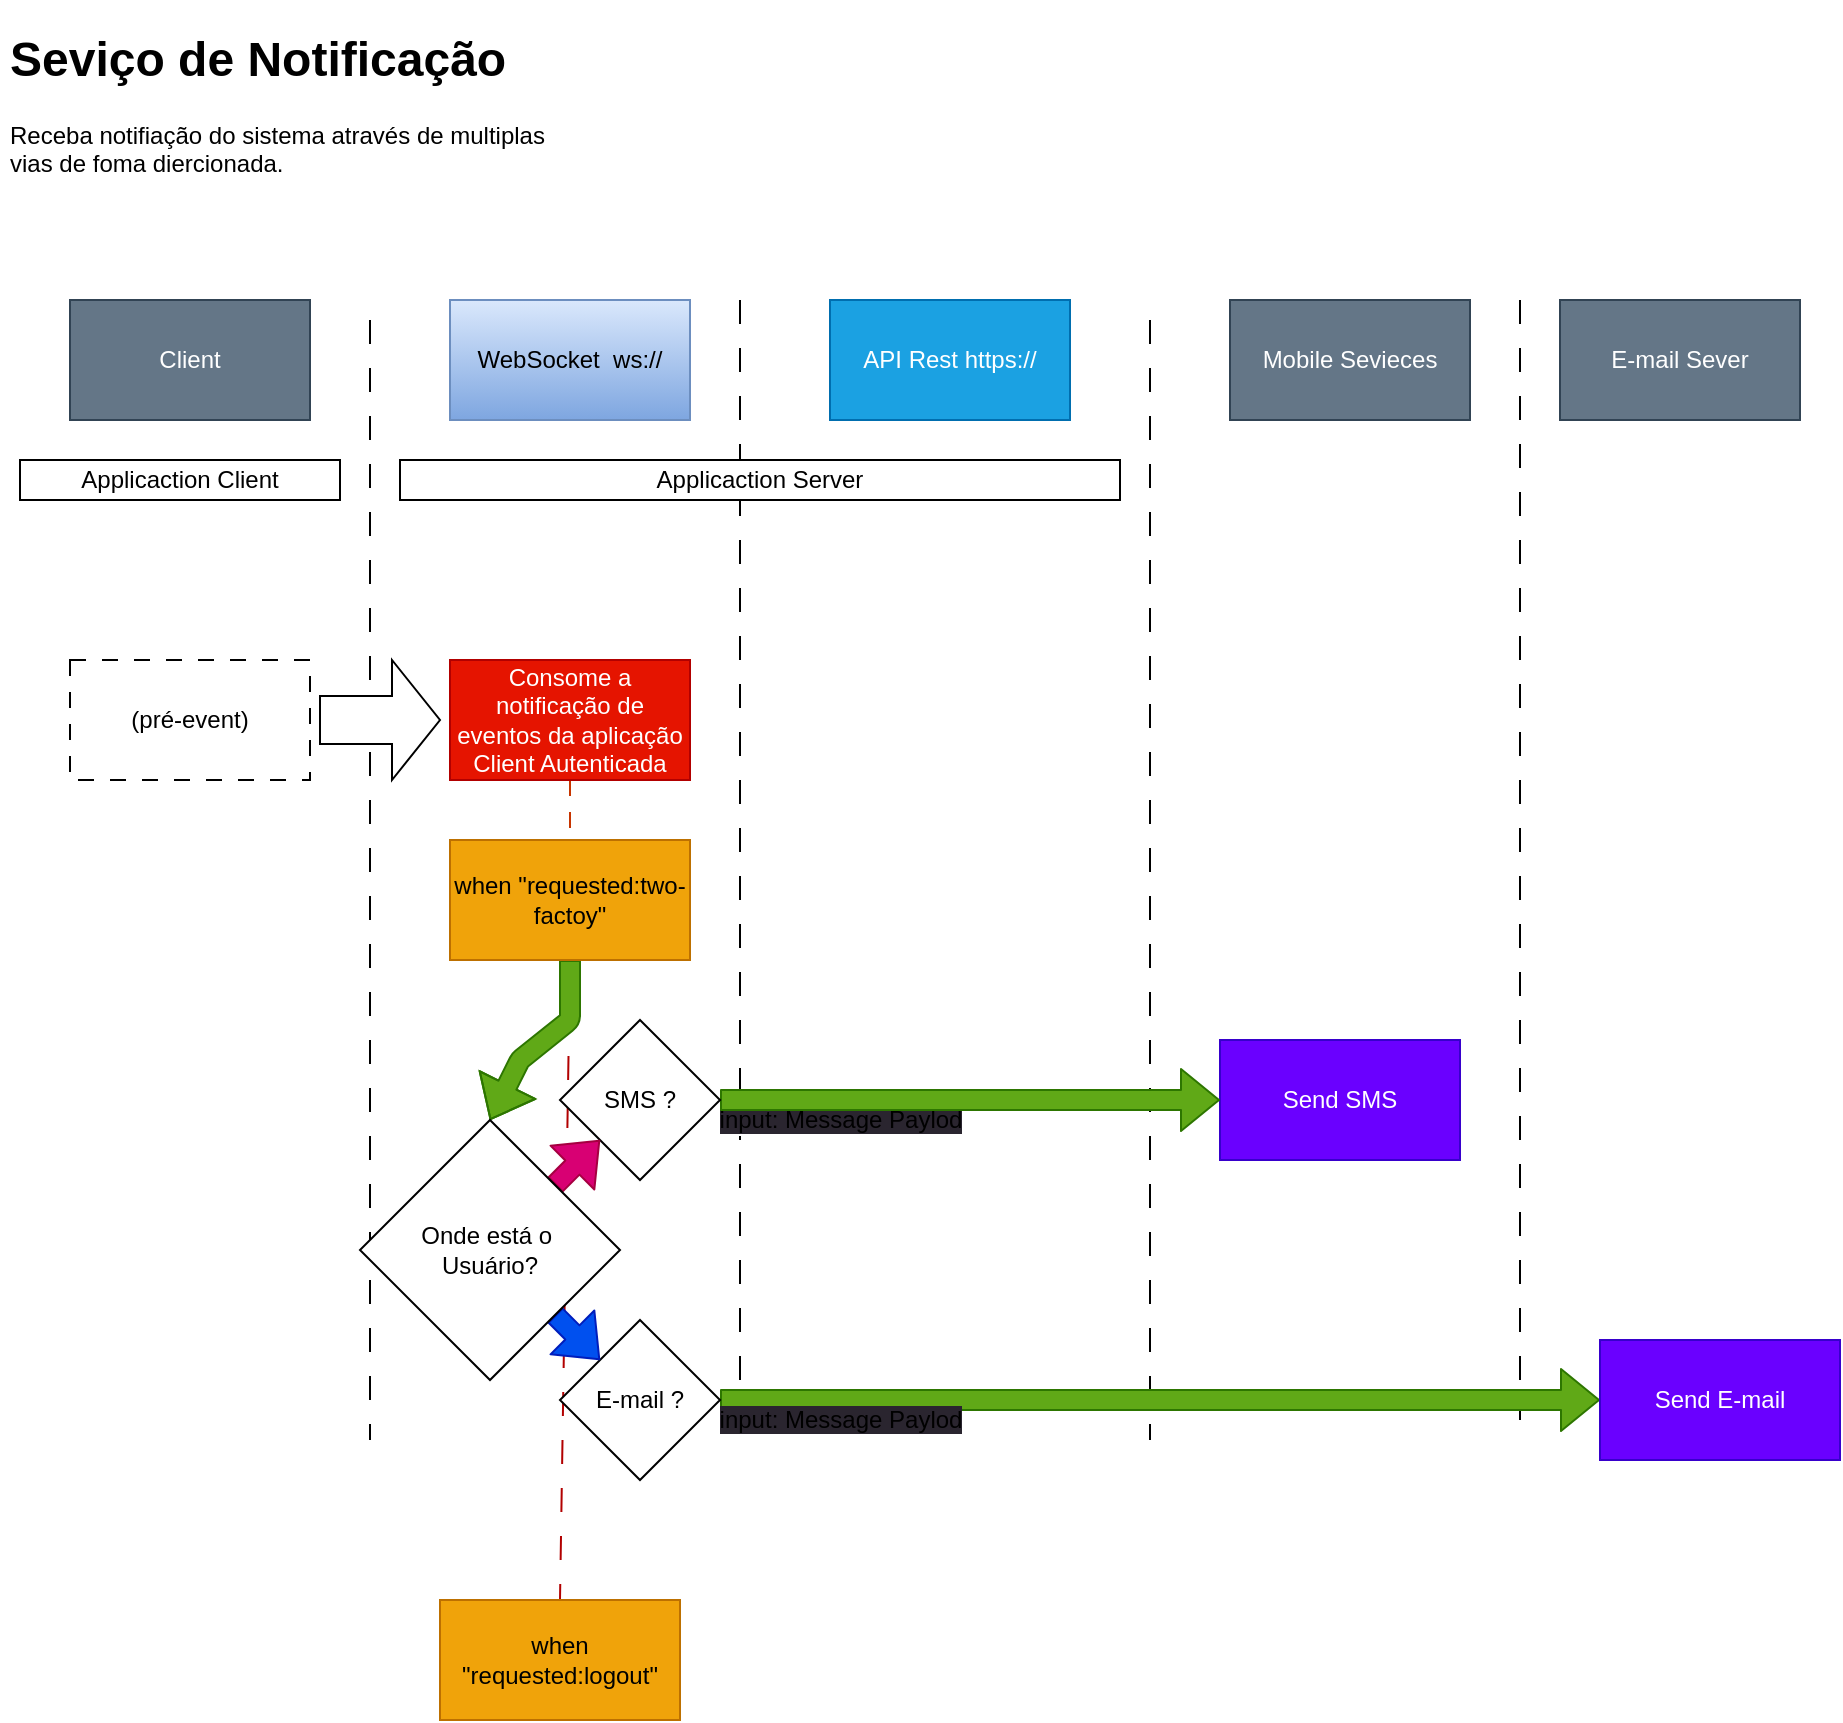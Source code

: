 <mxfile>
    <diagram id="WwL4DaZV7BmIq1SFMiT0" name="Page-1">
        <mxGraphModel dx="1178" dy="916" grid="1" gridSize="10" guides="1" tooltips="1" connect="1" arrows="1" fold="1" page="1" pageScale="1" pageWidth="850" pageHeight="1100" math="0" shadow="0">
            <root>
                <mxCell id="0"/>
                <mxCell id="1" parent="0"/>
                <mxCell id="2" value="WebSocket&amp;nbsp; ws://" style="whiteSpace=wrap;html=1;fillColor=#dae8fc;strokeColor=#6c8ebf;gradientColor=#7ea6e0;" vertex="1" parent="1">
                    <mxGeometry x="265" y="180" width="120" height="60" as="geometry"/>
                </mxCell>
                <mxCell id="4" value="API Rest https://" style="whiteSpace=wrap;html=1;fillColor=#1ba1e2;strokeColor=#006EAF;fontColor=#ffffff;" vertex="1" parent="1">
                    <mxGeometry x="455" y="180" width="120" height="60" as="geometry"/>
                </mxCell>
                <mxCell id="5" value="Client" style="whiteSpace=wrap;html=1;fillColor=#647687;fontColor=#ffffff;strokeColor=#314354;" vertex="1" parent="1">
                    <mxGeometry x="75" y="180" width="120" height="60" as="geometry"/>
                </mxCell>
                <mxCell id="7" value="" style="edgeStyle=none;orthogonalLoop=1;jettySize=auto;html=1;endArrow=none;endFill=0;dashed=1;dashPattern=12 12;" edge="1" parent="1">
                    <mxGeometry width="100" relative="1" as="geometry">
                        <mxPoint x="225" y="190" as="sourcePoint"/>
                        <mxPoint x="225" y="750" as="targetPoint"/>
                        <Array as="points"/>
                    </mxGeometry>
                </mxCell>
                <mxCell id="8" value="" style="edgeStyle=none;orthogonalLoop=1;jettySize=auto;html=1;endArrow=none;endFill=0;dashed=1;dashPattern=12 12;" edge="1" parent="1">
                    <mxGeometry width="100" relative="1" as="geometry">
                        <mxPoint x="410" y="180" as="sourcePoint"/>
                        <mxPoint x="410" y="740" as="targetPoint"/>
                        <Array as="points"/>
                    </mxGeometry>
                </mxCell>
                <mxCell id="9" value="" style="edgeStyle=none;orthogonalLoop=1;jettySize=auto;html=1;endArrow=none;endFill=0;dashed=1;dashPattern=12 12;" edge="1" parent="1">
                    <mxGeometry width="100" relative="1" as="geometry">
                        <mxPoint x="615" y="190" as="sourcePoint"/>
                        <mxPoint x="615" y="750" as="targetPoint"/>
                        <Array as="points"/>
                    </mxGeometry>
                </mxCell>
                <mxCell id="10" value="Mobile Sevieces" style="whiteSpace=wrap;html=1;fillColor=#647687;fontColor=#ffffff;strokeColor=#314354;" vertex="1" parent="1">
                    <mxGeometry x="655" y="180" width="120" height="60" as="geometry"/>
                </mxCell>
                <mxCell id="11" value="&lt;h1&gt;Seviço de Notificação&lt;/h1&gt;&lt;p&gt;Receba notifiação do sistema através de multiplas vias de foma diercionada.&lt;/p&gt;" style="text;html=1;strokeColor=none;fillColor=none;spacing=5;spacingTop=-20;whiteSpace=wrap;overflow=hidden;rounded=0;" vertex="1" parent="1">
                    <mxGeometry x="40" y="40" width="300" height="120" as="geometry"/>
                </mxCell>
                <mxCell id="12" value="(pré-event)" style="whiteSpace=wrap;html=1;dashed=1;dashPattern=8 8;fillColor=none;" vertex="1" parent="1">
                    <mxGeometry x="75" y="360" width="120" height="60" as="geometry"/>
                </mxCell>
                <mxCell id="13" value="" style="shape=singleArrow;whiteSpace=wrap;html=1;arrowWidth=0.4;arrowSize=0.4;" vertex="1" parent="1">
                    <mxGeometry x="200" y="360" width="60" height="60" as="geometry"/>
                </mxCell>
                <mxCell id="21" style="edgeStyle=none;html=1;exitX=0.5;exitY=1;exitDx=0;exitDy=0;entryX=0.5;entryY=0;entryDx=0;entryDy=0;endArrow=none;endFill=0;dashed=1;dashPattern=8 8;fillColor=#fa6800;strokeColor=#C73500;" edge="1" parent="1" source="14" target="19">
                    <mxGeometry relative="1" as="geometry"/>
                </mxCell>
                <mxCell id="14" value="Consome a notificação de eventos da aplicação Client Autenticada" style="whiteSpace=wrap;html=1;fillColor=#e51400;fontColor=#ffffff;strokeColor=#B20000;" vertex="1" parent="1">
                    <mxGeometry x="265" y="360" width="120" height="60" as="geometry"/>
                </mxCell>
                <mxCell id="23" style="edgeStyle=none;html=1;exitX=0.5;exitY=1;exitDx=0;exitDy=0;entryX=0.5;entryY=0;entryDx=0;entryDy=0;dashed=1;dashPattern=12 12;endArrow=none;endFill=0;fillColor=#e51400;strokeColor=#B20000;" edge="1" parent="1" source="19" target="22">
                    <mxGeometry relative="1" as="geometry"/>
                </mxCell>
                <mxCell id="24" style="edgeStyle=none;html=1;exitX=0.5;exitY=1;exitDx=0;exitDy=0;endArrow=block;endFill=0;shape=flexArrow;fillColor=#60a917;strokeColor=#2D7600;entryX=0.5;entryY=0;entryDx=0;entryDy=0;" edge="1" parent="1" source="19" target="41">
                    <mxGeometry relative="1" as="geometry">
                        <mxPoint x="640" y="480" as="targetPoint"/>
                        <Array as="points">
                            <mxPoint x="325" y="540"/>
                            <mxPoint x="300" y="560"/>
                        </Array>
                    </mxGeometry>
                </mxCell>
                <mxCell id="26" value="&lt;span style=&quot;font-size: 12px; background-color: rgb(42, 37, 47);&quot;&gt;input: Message Paylod&lt;/span&gt;" style="edgeLabel;html=1;align=center;verticalAlign=middle;resizable=0;points=[];" vertex="1" connectable="0" parent="24">
                    <mxGeometry x="-0.089" y="4" relative="1" as="geometry">
                        <mxPoint x="143" y="38" as="offset"/>
                    </mxGeometry>
                </mxCell>
                <mxCell id="19" value="when &quot;requested:two-factoy&quot;" style="whiteSpace=wrap;html=1;fillColor=#f0a30a;fontColor=#000000;strokeColor=#BD7000;" vertex="1" parent="1">
                    <mxGeometry x="265" y="450" width="120" height="60" as="geometry"/>
                </mxCell>
                <mxCell id="22" value="when &quot;requested:logout&quot;" style="whiteSpace=wrap;html=1;fillColor=#f0a30a;fontColor=#000000;strokeColor=#BD7000;" vertex="1" parent="1">
                    <mxGeometry x="260" y="830" width="120" height="60" as="geometry"/>
                </mxCell>
                <mxCell id="25" value="Send SMS" style="whiteSpace=wrap;html=1;fillColor=#6a00ff;fontColor=#ffffff;strokeColor=#3700CC;" vertex="1" parent="1">
                    <mxGeometry x="650" y="550" width="120" height="60" as="geometry"/>
                </mxCell>
                <mxCell id="28" style="edgeStyle=none;shape=flexArrow;html=1;exitX=1;exitY=0.5;exitDx=0;exitDy=0;endArrow=block;endFill=0;fillColor=#60a917;strokeColor=#2D7600;entryX=0;entryY=0.5;entryDx=0;entryDy=0;" edge="1" parent="1" source="27" target="25">
                    <mxGeometry relative="1" as="geometry">
                        <mxPoint x="650" y="480" as="targetPoint"/>
                    </mxGeometry>
                </mxCell>
                <mxCell id="27" value="SMS ?" style="rhombus;whiteSpace=wrap;html=1;" vertex="1" parent="1">
                    <mxGeometry x="320" y="540" width="80" height="80" as="geometry"/>
                </mxCell>
                <mxCell id="30" value="Applicaction Server" style="whiteSpace=wrap;html=1;" vertex="1" parent="1">
                    <mxGeometry x="240" y="260" width="360" height="20" as="geometry"/>
                </mxCell>
                <mxCell id="31" value="Applicaction Client" style="whiteSpace=wrap;html=1;" vertex="1" parent="1">
                    <mxGeometry x="50" y="260" width="160" height="20" as="geometry"/>
                </mxCell>
                <mxCell id="34" value="E-mail Sever" style="whiteSpace=wrap;html=1;fillColor=#647687;fontColor=#ffffff;strokeColor=#314354;" vertex="1" parent="1">
                    <mxGeometry x="820" y="180" width="120" height="60" as="geometry"/>
                </mxCell>
                <mxCell id="35" value="" style="edgeStyle=none;orthogonalLoop=1;jettySize=auto;html=1;endArrow=none;endFill=0;dashed=1;dashPattern=12 12;" edge="1" parent="1">
                    <mxGeometry width="100" relative="1" as="geometry">
                        <mxPoint x="800" y="180" as="sourcePoint"/>
                        <mxPoint x="800" y="740" as="targetPoint"/>
                        <Array as="points"/>
                    </mxGeometry>
                </mxCell>
                <mxCell id="40" style="edgeStyle=none;shape=flexArrow;html=1;exitX=1;exitY=0.5;exitDx=0;exitDy=0;entryX=0;entryY=0.5;entryDx=0;entryDy=0;endArrow=block;endFill=0;fillColor=#60a917;strokeColor=#2D7600;" edge="1" parent="1" source="36" target="39">
                    <mxGeometry relative="1" as="geometry"/>
                </mxCell>
                <mxCell id="36" value="E-mail ?" style="rhombus;whiteSpace=wrap;html=1;" vertex="1" parent="1">
                    <mxGeometry x="320" y="690" width="80" height="80" as="geometry"/>
                </mxCell>
                <mxCell id="39" value="Send E-mail" style="whiteSpace=wrap;html=1;fillColor=#6a00ff;fontColor=#ffffff;strokeColor=#3700CC;" vertex="1" parent="1">
                    <mxGeometry x="840" y="700" width="120" height="60" as="geometry"/>
                </mxCell>
                <mxCell id="43" style="edgeStyle=none;shape=flexArrow;html=1;exitX=1;exitY=1;exitDx=0;exitDy=0;endArrow=block;endFill=0;fillColor=#0050ef;strokeColor=#001DBC;" edge="1" parent="1" source="41" target="36">
                    <mxGeometry relative="1" as="geometry"/>
                </mxCell>
                <mxCell id="44" style="edgeStyle=none;shape=flexArrow;html=1;exitX=1;exitY=0;exitDx=0;exitDy=0;entryX=0;entryY=1;entryDx=0;entryDy=0;endArrow=block;endFill=0;fillColor=#d80073;strokeColor=#A50040;" edge="1" parent="1" source="41" target="27">
                    <mxGeometry relative="1" as="geometry"/>
                </mxCell>
                <mxCell id="41" value="Onde está o&amp;nbsp;&lt;br&gt;Usuário?" style="rhombus;whiteSpace=wrap;html=1;" vertex="1" parent="1">
                    <mxGeometry x="220" y="590" width="130" height="130" as="geometry"/>
                </mxCell>
                <mxCell id="45" value="&lt;span style=&quot;font-size: 12px; background-color: rgb(42, 37, 47);&quot;&gt;input: Message Paylod&lt;/span&gt;" style="edgeLabel;html=1;align=center;verticalAlign=middle;resizable=0;points=[];" vertex="1" connectable="0" parent="1">
                    <mxGeometry x="460.004" y="739.995" as="geometry"/>
                </mxCell>
            </root>
        </mxGraphModel>
    </diagram>
</mxfile>